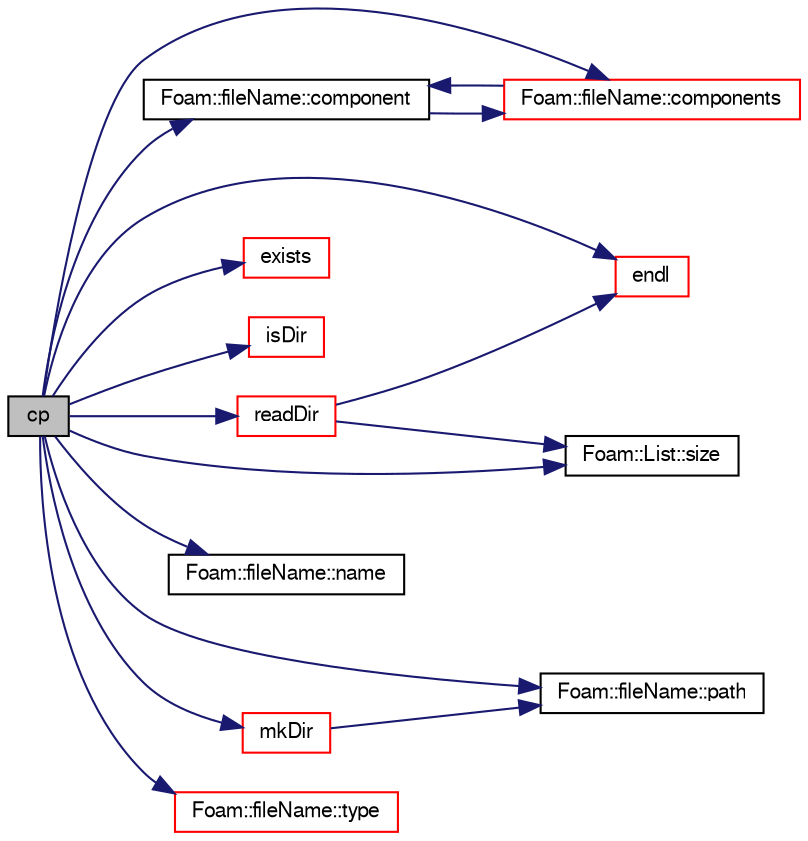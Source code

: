 digraph "cp"
{
  bgcolor="transparent";
  edge [fontname="FreeSans",fontsize="10",labelfontname="FreeSans",labelfontsize="10"];
  node [fontname="FreeSans",fontsize="10",shape=record];
  rankdir="LR";
  Node103031 [label="cp",height=0.2,width=0.4,color="black", fillcolor="grey75", style="filled", fontcolor="black"];
  Node103031 -> Node103032 [color="midnightblue",fontsize="10",style="solid",fontname="FreeSans"];
  Node103032 [label="Foam::fileName::component",height=0.2,width=0.4,color="black",URL="$a28234.html#ad9bcd5652877fd9b988adf3745c1b198",tooltip="Return a single component of the path. "];
  Node103032 -> Node103033 [color="midnightblue",fontsize="10",style="solid",fontname="FreeSans"];
  Node103033 [label="Foam::fileName::components",height=0.2,width=0.4,color="red",URL="$a28234.html#a2ced3d2ce08ae9e316290567c8a38a82",tooltip="Return path components as wordList. "];
  Node103033 -> Node103032 [color="midnightblue",fontsize="10",style="solid",fontname="FreeSans"];
  Node103031 -> Node103033 [color="midnightblue",fontsize="10",style="solid",fontname="FreeSans"];
  Node103031 -> Node103036 [color="midnightblue",fontsize="10",style="solid",fontname="FreeSans"];
  Node103036 [label="endl",height=0.2,width=0.4,color="red",URL="$a21124.html#a2db8fe02a0d3909e9351bb4275b23ce4",tooltip="Add newline and flush stream. "];
  Node103031 -> Node103038 [color="midnightblue",fontsize="10",style="solid",fontname="FreeSans"];
  Node103038 [label="exists",height=0.2,width=0.4,color="red",URL="$a21124.html#a361e3374754d656658e0dc4a8310ce32",tooltip="Does the name exist (as DIRECTORY or FILE) in the file system? "];
  Node103031 -> Node103045 [color="midnightblue",fontsize="10",style="solid",fontname="FreeSans"];
  Node103045 [label="isDir",height=0.2,width=0.4,color="red",URL="$a21124.html#a9c9cf5d33b9c5961f835aefe5d860c5a",tooltip="Does the name exist as a DIRECTORY in the file system? "];
  Node103031 -> Node103046 [color="midnightblue",fontsize="10",style="solid",fontname="FreeSans"];
  Node103046 [label="mkDir",height=0.2,width=0.4,color="red",URL="$a21124.html#a2ae410f2311adf94d66451b7423fdf4e",tooltip="Make a directory and return an error if it could not be created. "];
  Node103046 -> Node103092 [color="midnightblue",fontsize="10",style="solid",fontname="FreeSans"];
  Node103092 [label="Foam::fileName::path",height=0.2,width=0.4,color="black",URL="$a28234.html#abe7b9078c8e7356c6131b70a8f729372",tooltip="Return directory path name (part before last /) "];
  Node103031 -> Node103093 [color="midnightblue",fontsize="10",style="solid",fontname="FreeSans"];
  Node103093 [label="Foam::fileName::name",height=0.2,width=0.4,color="black",URL="$a28234.html#a433b30fb3a93b9b4d07204699a319ca5",tooltip="Return file name (part beyond last /) "];
  Node103031 -> Node103092 [color="midnightblue",fontsize="10",style="solid",fontname="FreeSans"];
  Node103031 -> Node103094 [color="midnightblue",fontsize="10",style="solid",fontname="FreeSans"];
  Node103094 [label="readDir",height=0.2,width=0.4,color="red",URL="$a21124.html#aca2d5f76614fa6c285dbc8b7e87ac7c4",tooltip="Read a directory and return the entries as a string list. "];
  Node103094 -> Node103036 [color="midnightblue",fontsize="10",style="solid",fontname="FreeSans"];
  Node103094 -> Node103098 [color="midnightblue",fontsize="10",style="solid",fontname="FreeSans"];
  Node103098 [label="Foam::List::size",height=0.2,width=0.4,color="black",URL="$a25694.html#a8a5f6fa29bd4b500caf186f60245b384",tooltip="Override size to be inconsistent with allocated storage. "];
  Node103031 -> Node103098 [color="midnightblue",fontsize="10",style="solid",fontname="FreeSans"];
  Node103031 -> Node103100 [color="midnightblue",fontsize="10",style="solid",fontname="FreeSans"];
  Node103100 [label="Foam::fileName::type",height=0.2,width=0.4,color="red",URL="$a28234.html#a086278fd4fb02d761aeca44c54afb6fd",tooltip="Return the file type: FILE, DIRECTORY or UNDEFINED. "];
}
